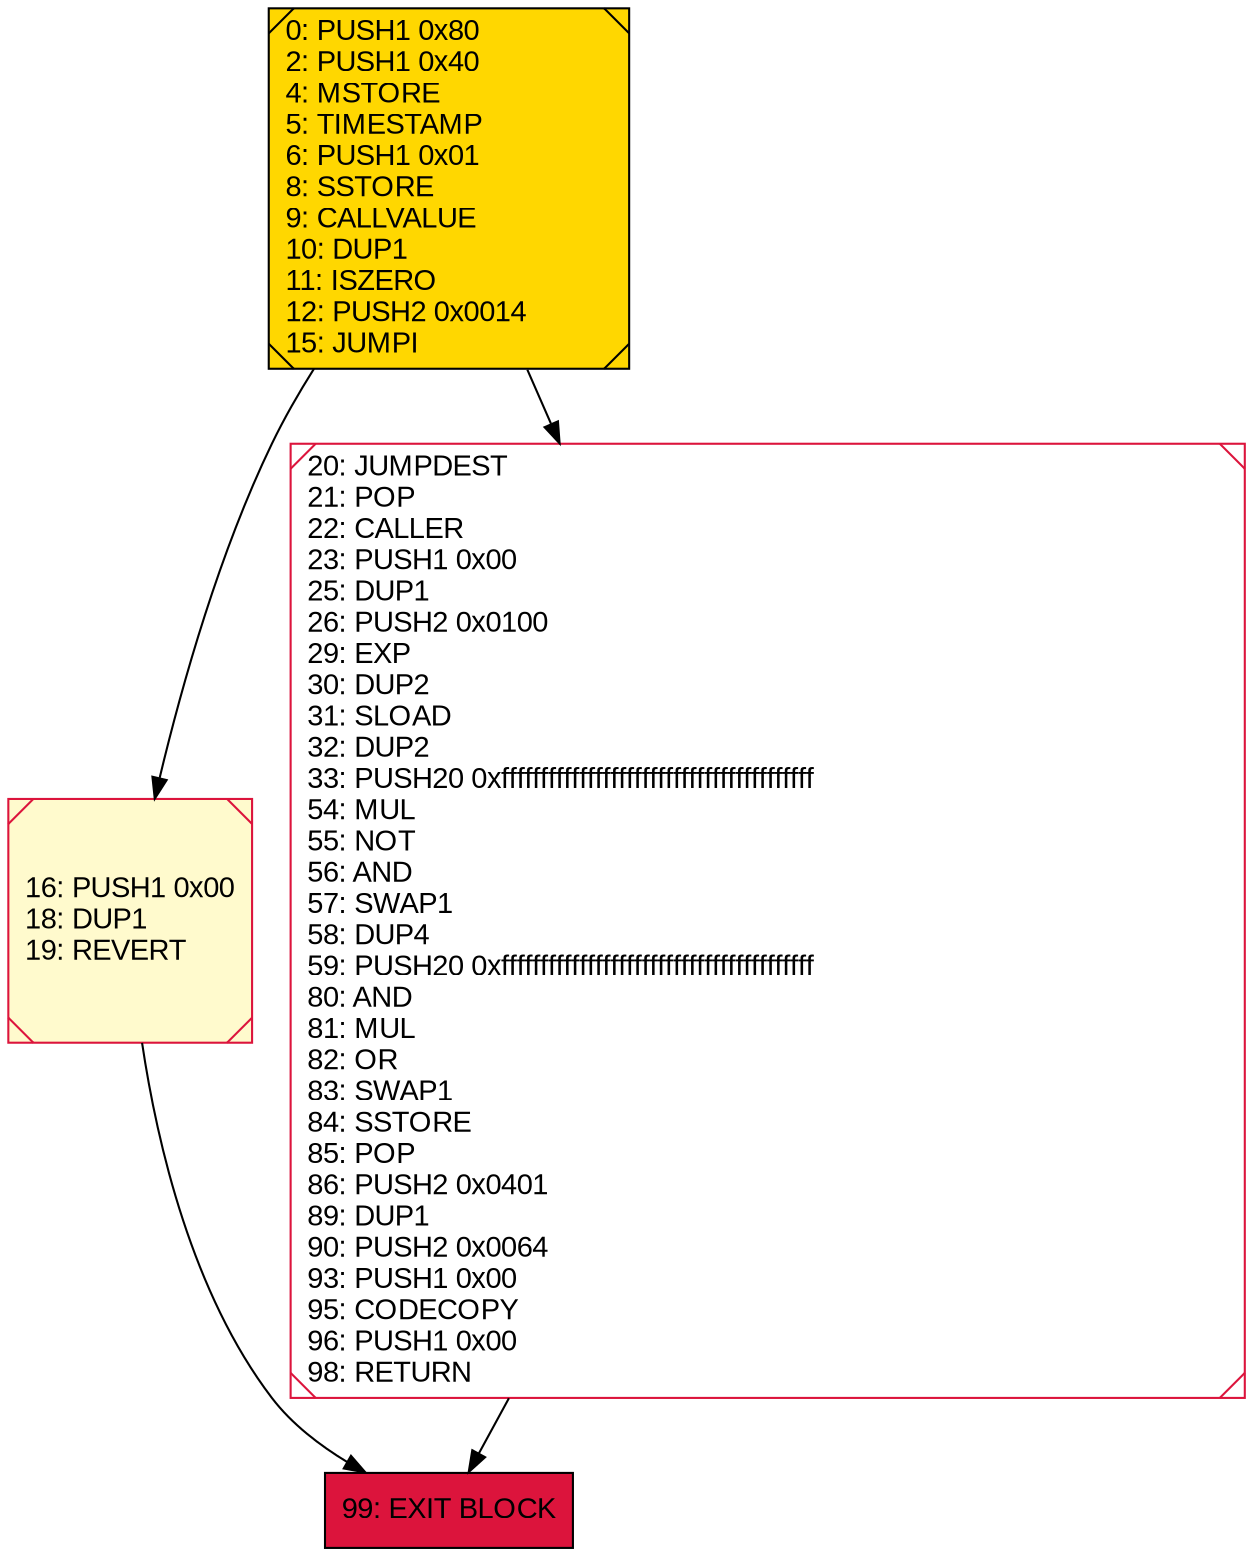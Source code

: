 digraph G {
bgcolor=transparent rankdir=UD;
node [shape=box style=filled color=black fillcolor=white fontname=arial fontcolor=black];
16 [label="16: PUSH1 0x00\l18: DUP1\l19: REVERT\l" fillcolor=lemonchiffon shape=Msquare color=crimson ];
0 [label="0: PUSH1 0x80\l2: PUSH1 0x40\l4: MSTORE\l5: TIMESTAMP\l6: PUSH1 0x01\l8: SSTORE\l9: CALLVALUE\l10: DUP1\l11: ISZERO\l12: PUSH2 0x0014\l15: JUMPI\l" fillcolor=lemonchiffon shape=Msquare fillcolor=gold ];
20 [label="20: JUMPDEST\l21: POP\l22: CALLER\l23: PUSH1 0x00\l25: DUP1\l26: PUSH2 0x0100\l29: EXP\l30: DUP2\l31: SLOAD\l32: DUP2\l33: PUSH20 0xffffffffffffffffffffffffffffffffffffffff\l54: MUL\l55: NOT\l56: AND\l57: SWAP1\l58: DUP4\l59: PUSH20 0xffffffffffffffffffffffffffffffffffffffff\l80: AND\l81: MUL\l82: OR\l83: SWAP1\l84: SSTORE\l85: POP\l86: PUSH2 0x0401\l89: DUP1\l90: PUSH2 0x0064\l93: PUSH1 0x00\l95: CODECOPY\l96: PUSH1 0x00\l98: RETURN\l" shape=Msquare color=crimson ];
99 [label="99: EXIT BLOCK\l" fillcolor=crimson ];
0 -> 20;
20 -> 99;
16 -> 99;
0 -> 16;
}